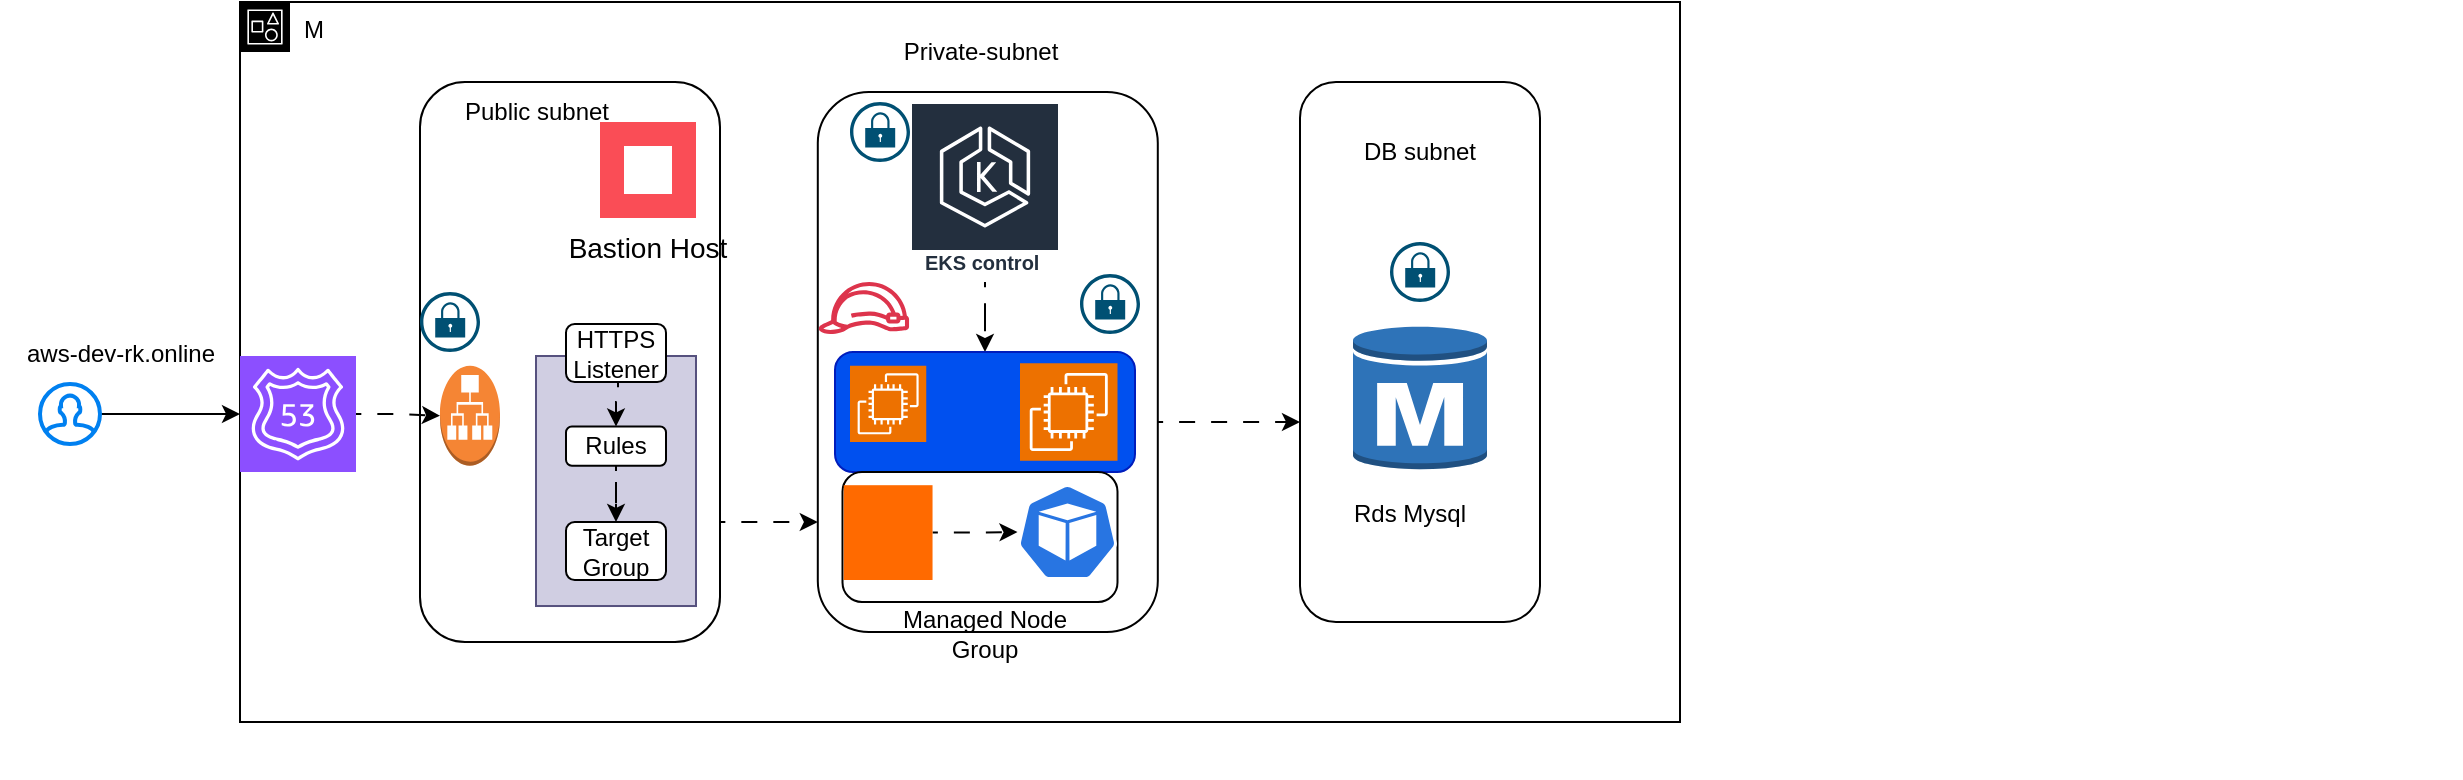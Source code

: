<mxfile version="25.0.3">
  <diagram name="Page-1" id="2HxR4Ng5PD8vntgg9K9c">
    <mxGraphModel dx="1575" dy="1692" grid="1" gridSize="10" guides="1" tooltips="1" connect="1" arrows="1" fold="1" page="1" pageScale="1" pageWidth="850" pageHeight="1100" math="0" shadow="0">
      <root>
        <mxCell id="0" />
        <mxCell id="1" parent="0" />
        <mxCell id="MAdSaXPtCtztd2ttJc3T-1" value="AWS Account" style="points=[[0,0],[0.25,0],[0.5,0],[0.75,0],[1,0],[1,0.25],[1,0.5],[1,0.75],[1,1],[0.75,1],[0.5,1],[0.25,1],[0,1],[0,0.75],[0,0.5],[0,0.25]];outlineConnect=0;gradientColor=none;html=1;whiteSpace=wrap;fontSize=12;fontStyle=0;container=1;pointerEvents=0;collapsible=0;recursiveResize=0;shape=mxgraph.aws4.group;grIcon=mxgraph.aws4.group_account;strokeColor=#CD2264;fillColor=none;verticalAlign=top;align=left;spacingLeft=30;fontColor=#CD2264;dashed=0;" parent="1" vertex="1">
          <mxGeometry x="-70" y="-60" width="990" as="geometry" />
        </mxCell>
        <mxCell id="MAdSaXPtCtztd2ttJc3T-5" value="M" style="points=[[0,0],[0.25,0],[0.5,0],[0.75,0],[1,0],[1,0.25],[1,0.5],[1,0.75],[1,1],[0.75,1],[0.5,1],[0.25,1],[0,1],[0,0.75],[0,0.5],[0,0.25]];outlineConnect=0;html=1;whiteSpace=wrap;fontSize=12;fontStyle=0;container=1;pointerEvents=0;collapsible=0;recursiveResize=0;shape=mxgraph.aws4.group;grIcon=mxgraph.aws4.group_account;verticalAlign=top;align=left;spacingLeft=30;dashed=0;" parent="1" vertex="1">
          <mxGeometry x="-190" y="-120" width="720" height="360" as="geometry" />
        </mxCell>
        <mxCell id="MAdSaXPtCtztd2ttJc3T-7" value="" style="rounded=1;whiteSpace=wrap;html=1;" parent="MAdSaXPtCtztd2ttJc3T-5" vertex="1">
          <mxGeometry x="530" y="40" width="120" height="270" as="geometry" />
        </mxCell>
        <mxCell id="MAdSaXPtCtztd2ttJc3T-13" style="edgeStyle=orthogonalEdgeStyle;rounded=0;orthogonalLoop=1;jettySize=auto;html=1;flowAnimation=1;" parent="MAdSaXPtCtztd2ttJc3T-5" source="MAdSaXPtCtztd2ttJc3T-4" target="MAdSaXPtCtztd2ttJc3T-3" edge="1">
          <mxGeometry relative="1" as="geometry">
            <Array as="points">
              <mxPoint x="260" y="260" />
              <mxPoint x="260" y="260" />
            </Array>
          </mxGeometry>
        </mxCell>
        <mxCell id="MAdSaXPtCtztd2ttJc3T-4" value="" style="rounded=1;whiteSpace=wrap;html=1;" parent="MAdSaXPtCtztd2ttJc3T-5" vertex="1">
          <mxGeometry x="90" y="40" width="150" height="280" as="geometry" />
        </mxCell>
        <mxCell id="MAdSaXPtCtztd2ttJc3T-9" value="" style="outlineConnect=0;dashed=0;verticalLabelPosition=bottom;verticalAlign=top;align=center;html=1;shape=mxgraph.aws3.application_load_balancer;fillColor=#F58534;gradientColor=none;" parent="MAdSaXPtCtztd2ttJc3T-5" vertex="1">
          <mxGeometry x="100" y="181.87" width="30" height="50" as="geometry" />
        </mxCell>
        <mxCell id="MAdSaXPtCtztd2ttJc3T-11" value="" style="edgeStyle=orthogonalEdgeStyle;rounded=0;orthogonalLoop=1;jettySize=auto;html=1;flowAnimation=1;" parent="MAdSaXPtCtztd2ttJc3T-5" source="MAdSaXPtCtztd2ttJc3T-3" target="MAdSaXPtCtztd2ttJc3T-7" edge="1">
          <mxGeometry relative="1" as="geometry">
            <Array as="points">
              <mxPoint x="500" y="210" />
              <mxPoint x="500" y="210" />
            </Array>
          </mxGeometry>
        </mxCell>
        <mxCell id="MAdSaXPtCtztd2ttJc3T-3" value="" style="rounded=1;whiteSpace=wrap;html=1;" parent="MAdSaXPtCtztd2ttJc3T-5" vertex="1">
          <mxGeometry x="288.9" y="45" width="170" height="270" as="geometry" />
        </mxCell>
        <mxCell id="MAdSaXPtCtztd2ttJc3T-53" value="" style="edgeStyle=orthogonalEdgeStyle;rounded=0;orthogonalLoop=1;jettySize=auto;html=1;flowAnimation=1;" parent="MAdSaXPtCtztd2ttJc3T-5" source="MAdSaXPtCtztd2ttJc3T-10" target="MAdSaXPtCtztd2ttJc3T-16" edge="1">
          <mxGeometry relative="1" as="geometry" />
        </mxCell>
        <mxCell id="MAdSaXPtCtztd2ttJc3T-10" value="EKS control&amp;nbsp;" style="sketch=0;outlineConnect=0;fontColor=#232F3E;gradientColor=none;strokeColor=#ffffff;fillColor=#232F3E;dashed=0;verticalLabelPosition=middle;verticalAlign=bottom;align=center;html=1;whiteSpace=wrap;fontSize=10;fontStyle=1;spacing=3;shape=mxgraph.aws4.productIcon;prIcon=mxgraph.aws4.eks;" parent="MAdSaXPtCtztd2ttJc3T-5" vertex="1">
          <mxGeometry x="335" y="50" width="75" height="90" as="geometry" />
        </mxCell>
        <mxCell id="MAdSaXPtCtztd2ttJc3T-16" value="" style="rounded=1;whiteSpace=wrap;html=1;strokeColor=#001DBC;fillColor=#0050ef;fontColor=#ffffff;movable=0;resizable=0;rotatable=0;deletable=0;editable=0;locked=1;connectable=0;" parent="MAdSaXPtCtztd2ttJc3T-5" vertex="1">
          <mxGeometry x="297.5" y="175" width="150" height="60" as="geometry" />
        </mxCell>
        <mxCell id="MAdSaXPtCtztd2ttJc3T-18" value="" style="sketch=0;points=[[0,0,0],[0.25,0,0],[0.5,0,0],[0.75,0,0],[1,0,0],[0,1,0],[0.25,1,0],[0.5,1,0],[0.75,1,0],[1,1,0],[0,0.25,0],[0,0.5,0],[0,0.75,0],[1,0.25,0],[1,0.5,0],[1,0.75,0]];outlineConnect=0;fontColor=#232F3E;fillColor=#ED7100;strokeColor=#ffffff;dashed=0;verticalLabelPosition=bottom;verticalAlign=top;align=center;html=1;fontSize=12;fontStyle=0;aspect=fixed;shape=mxgraph.aws4.resourceIcon;resIcon=mxgraph.aws4.ec2;" parent="MAdSaXPtCtztd2ttJc3T-5" vertex="1">
          <mxGeometry x="305" y="181.87" width="38.13" height="38.13" as="geometry" />
        </mxCell>
        <mxCell id="MAdSaXPtCtztd2ttJc3T-21" value="" style="sketch=0;points=[[0,0,0],[0.25,0,0],[0.5,0,0],[0.75,0,0],[1,0,0],[0,1,0],[0.25,1,0],[0.5,1,0],[0.75,1,0],[1,1,0],[0,0.25,0],[0,0.5,0],[0,0.75,0],[1,0.25,0],[1,0.5,0],[1,0.75,0]];outlineConnect=0;fontColor=#232F3E;fillColor=#ED7100;strokeColor=#ffffff;dashed=0;verticalLabelPosition=bottom;verticalAlign=top;align=center;html=1;fontSize=12;fontStyle=0;aspect=fixed;shape=mxgraph.aws4.resourceIcon;resIcon=mxgraph.aws4.ec2;" parent="MAdSaXPtCtztd2ttJc3T-5" vertex="1">
          <mxGeometry x="390" y="180.62" width="48.75" height="48.75" as="geometry" />
        </mxCell>
        <mxCell id="MAdSaXPtCtztd2ttJc3T-22" value="Bastion Host" style="shape=rect;fillColor=#FA4D56;aspect=fixed;resizable=0;labelPosition=center;verticalLabelPosition=bottom;align=center;verticalAlign=top;strokeColor=none;fontSize=14;" parent="MAdSaXPtCtztd2ttJc3T-5" vertex="1">
          <mxGeometry x="180" y="60" width="48" height="48" as="geometry" />
        </mxCell>
        <mxCell id="MAdSaXPtCtztd2ttJc3T-23" value="" style="fillColor=#ffffff;strokeColor=none;dashed=0;outlineConnect=0;html=1;labelPosition=center;verticalLabelPosition=bottom;verticalAlign=top;part=1;movable=0;resizable=0;rotatable=0;shape=mxgraph.ibm_cloud.bastion-host" parent="MAdSaXPtCtztd2ttJc3T-22" vertex="1">
          <mxGeometry width="24" height="24" relative="1" as="geometry">
            <mxPoint x="12" y="12" as="offset" />
          </mxGeometry>
        </mxCell>
        <mxCell id="MAdSaXPtCtztd2ttJc3T-26" value="" style="edgeStyle=orthogonalEdgeStyle;rounded=0;orthogonalLoop=1;jettySize=auto;html=1;flowAnimation=1;" parent="MAdSaXPtCtztd2ttJc3T-5" source="MAdSaXPtCtztd2ttJc3T-25" target="MAdSaXPtCtztd2ttJc3T-9" edge="1">
          <mxGeometry relative="1" as="geometry" />
        </mxCell>
        <mxCell id="MAdSaXPtCtztd2ttJc3T-25" value="" style="sketch=0;points=[[0,0,0],[0.25,0,0],[0.5,0,0],[0.75,0,0],[1,0,0],[0,1,0],[0.25,1,0],[0.5,1,0],[0.75,1,0],[1,1,0],[0,0.25,0],[0,0.5,0],[0,0.75,0],[1,0.25,0],[1,0.5,0],[1,0.75,0]];outlineConnect=0;fontColor=#232F3E;fillColor=#8C4FFF;strokeColor=#ffffff;dashed=0;verticalLabelPosition=bottom;verticalAlign=top;align=center;html=1;fontSize=12;fontStyle=0;aspect=fixed;shape=mxgraph.aws4.resourceIcon;resIcon=mxgraph.aws4.route_53;" parent="MAdSaXPtCtztd2ttJc3T-5" vertex="1">
          <mxGeometry y="177" width="58" height="58" as="geometry" />
        </mxCell>
        <mxCell id="MAdSaXPtCtztd2ttJc3T-27" value="" style="outlineConnect=0;dashed=0;verticalLabelPosition=bottom;verticalAlign=top;align=center;html=1;shape=mxgraph.aws3.rds_db_instance;fillColor=#2E73B8;gradientColor=none;" parent="MAdSaXPtCtztd2ttJc3T-5" vertex="1">
          <mxGeometry x="556.5" y="161" width="67" height="74" as="geometry" />
        </mxCell>
        <mxCell id="MAdSaXPtCtztd2ttJc3T-28" value="" style="sketch=0;points=[[0.5,0,0],[1,0.5,0],[0.5,1,0],[0,0.5,0],[0.145,0.145,0],[0.856,0.145,0],[0.855,0.856,0],[0.145,0.855,0]];verticalLabelPosition=bottom;html=1;verticalAlign=top;aspect=fixed;align=center;pointerEvents=1;shape=mxgraph.cisco19.lock;fillColor=#005073;strokeColor=none;" parent="MAdSaXPtCtztd2ttJc3T-5" vertex="1">
          <mxGeometry x="575" y="120" width="30" height="30" as="geometry" />
        </mxCell>
        <mxCell id="MAdSaXPtCtztd2ttJc3T-29" value="" style="sketch=0;points=[[0.5,0,0],[1,0.5,0],[0.5,1,0],[0,0.5,0],[0.145,0.145,0],[0.856,0.145,0],[0.855,0.856,0],[0.145,0.855,0]];verticalLabelPosition=bottom;html=1;verticalAlign=top;aspect=fixed;align=center;pointerEvents=1;shape=mxgraph.cisco19.lock;fillColor=#005073;strokeColor=none;" parent="MAdSaXPtCtztd2ttJc3T-5" vertex="1">
          <mxGeometry x="305" y="50" width="30" height="30" as="geometry" />
        </mxCell>
        <mxCell id="MAdSaXPtCtztd2ttJc3T-30" value="" style="sketch=0;points=[[0.5,0,0],[1,0.5,0],[0.5,1,0],[0,0.5,0],[0.145,0.145,0],[0.856,0.145,0],[0.855,0.856,0],[0.145,0.855,0]];verticalLabelPosition=bottom;html=1;verticalAlign=top;aspect=fixed;align=center;pointerEvents=1;shape=mxgraph.cisco19.lock;fillColor=#005073;strokeColor=none;" parent="MAdSaXPtCtztd2ttJc3T-5" vertex="1">
          <mxGeometry x="420" y="136" width="30" height="30" as="geometry" />
        </mxCell>
        <mxCell id="MAdSaXPtCtztd2ttJc3T-50" value="" style="sketch=0;points=[[0.5,0,0],[1,0.5,0],[0.5,1,0],[0,0.5,0],[0.145,0.145,0],[0.856,0.145,0],[0.855,0.856,0],[0.145,0.855,0]];verticalLabelPosition=bottom;html=1;verticalAlign=top;aspect=fixed;align=center;pointerEvents=1;shape=mxgraph.cisco19.lock;fillColor=#005073;strokeColor=none;" parent="MAdSaXPtCtztd2ttJc3T-5" vertex="1">
          <mxGeometry x="90" y="145" width="30" height="30" as="geometry" />
        </mxCell>
        <mxCell id="MAdSaXPtCtztd2ttJc3T-52" value="" style="sketch=0;outlineConnect=0;fontColor=#232F3E;gradientColor=none;fillColor=#DD344C;strokeColor=none;dashed=0;verticalLabelPosition=bottom;verticalAlign=top;align=center;html=1;fontSize=12;fontStyle=0;aspect=fixed;pointerEvents=1;shape=mxgraph.aws4.role;" parent="MAdSaXPtCtztd2ttJc3T-5" vertex="1">
          <mxGeometry x="288.9" y="140" width="46.1" height="26" as="geometry" />
        </mxCell>
        <mxCell id="NPVtZ-30U368gHIfS6Fi-1" value="Public subnet" style="text;html=1;align=center;verticalAlign=middle;whiteSpace=wrap;rounded=0;" parent="MAdSaXPtCtztd2ttJc3T-5" vertex="1">
          <mxGeometry x="108" y="40" width="81" height="30" as="geometry" />
        </mxCell>
        <mxCell id="NPVtZ-30U368gHIfS6Fi-2" value="Private-subnet" style="text;html=1;align=center;verticalAlign=middle;whiteSpace=wrap;rounded=0;" parent="MAdSaXPtCtztd2ttJc3T-5" vertex="1">
          <mxGeometry x="327.5" y="10" width="85" height="30" as="geometry" />
        </mxCell>
        <mxCell id="NPVtZ-30U368gHIfS6Fi-3" value="DB subnet" style="text;html=1;align=center;verticalAlign=middle;whiteSpace=wrap;rounded=0;" parent="MAdSaXPtCtztd2ttJc3T-5" vertex="1">
          <mxGeometry x="560" y="60" width="60" height="30" as="geometry" />
        </mxCell>
        <mxCell id="7nfHV3ub4k7Z6sYTq1c4-2" value="" style="rounded=0;whiteSpace=wrap;html=1;fillColor=#d0cee2;strokeColor=#56517e;" vertex="1" parent="MAdSaXPtCtztd2ttJc3T-5">
          <mxGeometry x="148" y="177" width="80" height="125.01" as="geometry" />
        </mxCell>
        <mxCell id="7nfHV3ub4k7Z6sYTq1c4-6" value="" style="edgeStyle=orthogonalEdgeStyle;rounded=0;orthogonalLoop=1;jettySize=auto;html=1;flowAnimation=1;" edge="1" parent="MAdSaXPtCtztd2ttJc3T-5" source="7nfHV3ub4k7Z6sYTq1c4-3" target="7nfHV3ub4k7Z6sYTq1c4-5">
          <mxGeometry relative="1" as="geometry" />
        </mxCell>
        <mxCell id="7nfHV3ub4k7Z6sYTq1c4-3" value="&lt;div&gt;Rules&lt;/div&gt;" style="rounded=1;whiteSpace=wrap;html=1;" vertex="1" parent="MAdSaXPtCtztd2ttJc3T-5">
          <mxGeometry x="163" y="212.24" width="50" height="19.63" as="geometry" />
        </mxCell>
        <mxCell id="7nfHV3ub4k7Z6sYTq1c4-11" value="" style="edgeStyle=orthogonalEdgeStyle;rounded=0;orthogonalLoop=1;jettySize=auto;html=1;entryX=0.5;entryY=0;entryDx=0;entryDy=0;flowAnimation=1;" edge="1" parent="MAdSaXPtCtztd2ttJc3T-5" source="7nfHV3ub4k7Z6sYTq1c4-4" target="7nfHV3ub4k7Z6sYTq1c4-3">
          <mxGeometry relative="1" as="geometry">
            <mxPoint x="188" y="200" as="targetPoint" />
            <Array as="points">
              <mxPoint x="188" y="190" />
              <mxPoint x="189" y="190" />
              <mxPoint x="189" y="200" />
              <mxPoint x="188" y="200" />
            </Array>
          </mxGeometry>
        </mxCell>
        <mxCell id="7nfHV3ub4k7Z6sYTq1c4-4" value="HTTPS&lt;div&gt;Listener&lt;/div&gt;" style="rounded=1;whiteSpace=wrap;html=1;" vertex="1" parent="MAdSaXPtCtztd2ttJc3T-5">
          <mxGeometry x="163" y="161" width="50" height="29" as="geometry" />
        </mxCell>
        <mxCell id="7nfHV3ub4k7Z6sYTq1c4-5" value="&lt;div&gt;Target&lt;/div&gt;&lt;div&gt;Group&lt;/div&gt;" style="rounded=1;whiteSpace=wrap;html=1;" vertex="1" parent="MAdSaXPtCtztd2ttJc3T-5">
          <mxGeometry x="163" y="260" width="50" height="29" as="geometry" />
        </mxCell>
        <mxCell id="7nfHV3ub4k7Z6sYTq1c4-17" value="" style="rounded=1;whiteSpace=wrap;html=1;" vertex="1" parent="MAdSaXPtCtztd2ttJc3T-5">
          <mxGeometry x="301.25" y="235" width="137.5" height="65" as="geometry" />
        </mxCell>
        <mxCell id="7nfHV3ub4k7Z6sYTq1c4-18" value="" style="aspect=fixed;sketch=0;html=1;dashed=0;whitespace=wrap;verticalLabelPosition=bottom;verticalAlign=top;fillColor=#2875E2;strokeColor=#ffffff;points=[[0.005,0.63,0],[0.1,0.2,0],[0.9,0.2,0],[0.5,0,0],[0.995,0.63,0],[0.72,0.99,0],[0.5,1,0],[0.28,0.99,0]];shape=mxgraph.kubernetes.icon2;prIcon=pod" vertex="1" parent="MAdSaXPtCtztd2ttJc3T-5">
          <mxGeometry x="388.75" y="241" width="50" height="48" as="geometry" />
        </mxCell>
        <mxCell id="7nfHV3ub4k7Z6sYTq1c4-21" value="" style="edgeStyle=orthogonalEdgeStyle;rounded=0;orthogonalLoop=1;jettySize=auto;html=1;flowAnimation=1;" edge="1" parent="MAdSaXPtCtztd2ttJc3T-5" source="7nfHV3ub4k7Z6sYTq1c4-20" target="7nfHV3ub4k7Z6sYTq1c4-18">
          <mxGeometry relative="1" as="geometry" />
        </mxCell>
        <mxCell id="7nfHV3ub4k7Z6sYTq1c4-20" value="" style="points=[];aspect=fixed;html=1;align=center;shadow=0;dashed=0;fillColor=#FF6A00;strokeColor=none;shape=mxgraph.alibaba_cloud.drds_distribute_relational_database_service;" vertex="1" parent="MAdSaXPtCtztd2ttJc3T-5">
          <mxGeometry x="301.87" y="241.6" width="44.4" height="47.4" as="geometry" />
        </mxCell>
        <mxCell id="7nfHV3ub4k7Z6sYTq1c4-22" value="Managed Node Group&lt;div&gt;&lt;br&gt;&lt;/div&gt;&lt;div&gt;&lt;br&gt;&lt;/div&gt;&lt;div&gt;&lt;br&gt;&lt;div&gt;&lt;br&gt;&lt;/div&gt;&lt;/div&gt;" style="text;html=1;align=center;verticalAlign=middle;whiteSpace=wrap;rounded=0;" vertex="1" parent="MAdSaXPtCtztd2ttJc3T-5">
          <mxGeometry x="321.88" y="330" width="101.25" height="30" as="geometry" />
        </mxCell>
        <mxCell id="7nfHV3ub4k7Z6sYTq1c4-24" value="Rds Mysql" style="text;html=1;align=center;verticalAlign=middle;whiteSpace=wrap;rounded=0;" vertex="1" parent="MAdSaXPtCtztd2ttJc3T-5">
          <mxGeometry x="555" y="241" width="60" height="30" as="geometry" />
        </mxCell>
        <mxCell id="7nfHV3ub4k7Z6sYTq1c4-14" value="" style="edgeStyle=orthogonalEdgeStyle;rounded=0;orthogonalLoop=1;jettySize=auto;html=1;" edge="1" parent="1" source="7nfHV3ub4k7Z6sYTq1c4-13" target="MAdSaXPtCtztd2ttJc3T-25">
          <mxGeometry relative="1" as="geometry" />
        </mxCell>
        <mxCell id="7nfHV3ub4k7Z6sYTq1c4-13" value="" style="html=1;verticalLabelPosition=bottom;align=center;labelBackgroundColor=#ffffff;verticalAlign=top;strokeWidth=2;strokeColor=#0080F0;shadow=0;dashed=0;shape=mxgraph.ios7.icons.user;" vertex="1" parent="1">
          <mxGeometry x="-290" y="71" width="30" height="30" as="geometry" />
        </mxCell>
        <mxCell id="7nfHV3ub4k7Z6sYTq1c4-25" value="aws-dev-rk.online" style="text;html=1;align=center;verticalAlign=middle;resizable=0;points=[];autosize=1;strokeColor=none;fillColor=none;" vertex="1" parent="1">
          <mxGeometry x="-310" y="41" width="120" height="30" as="geometry" />
        </mxCell>
      </root>
    </mxGraphModel>
  </diagram>
</mxfile>

